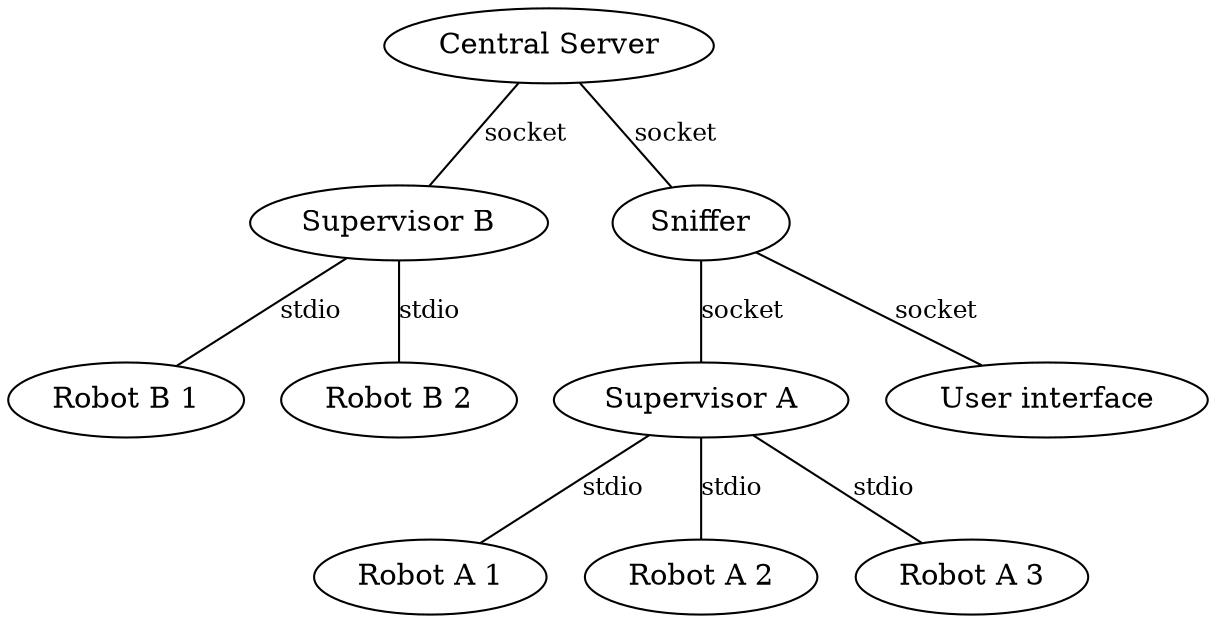 graph network {
    CS [label="Central Server"]
    SA [label="Supervisor A"]
    SB [label="Supervisor B"]
    RA1 [label="Robot A 1"]
    RA2 [label="Robot A 2"]
    RA3 [label="Robot A 3"]
    RB1 [label="Robot B 1"]
    RB2 [label="Robot B 2"]
    SN [label="Sniffer"]
    UI [label="User interface"]
    CS -- SN [fontsize=12,label="socket"]
    SN -- UI [fontsize=12,label="socket"]
    SN -- SA [fontsize=12,label="socket"]
    CS -- SB [fontsize=12,label="socket"]
    SA -- RA1 [fontsize=12,label="stdio"]
    SA -- RA2 [fontsize=12,label="stdio"]
    SA -- RA3 [fontsize=12,label="stdio"]
    SB -- RB1 [fontsize=12,label="stdio"]
    SB -- RB2 [fontsize=12,label="stdio"]
}

// vim: ft=dot
